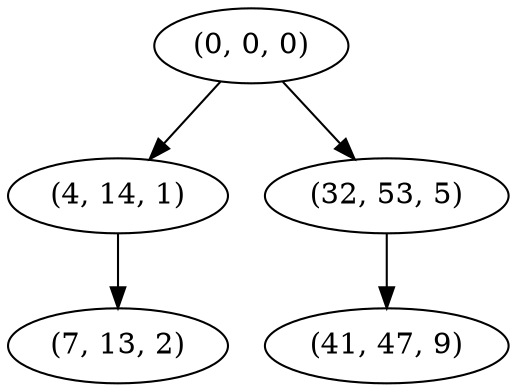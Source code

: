 digraph tree {
    "(0, 0, 0)";
    "(4, 14, 1)";
    "(7, 13, 2)";
    "(32, 53, 5)";
    "(41, 47, 9)";
    "(0, 0, 0)" -> "(4, 14, 1)";
    "(0, 0, 0)" -> "(32, 53, 5)";
    "(4, 14, 1)" -> "(7, 13, 2)";
    "(32, 53, 5)" -> "(41, 47, 9)";
}
